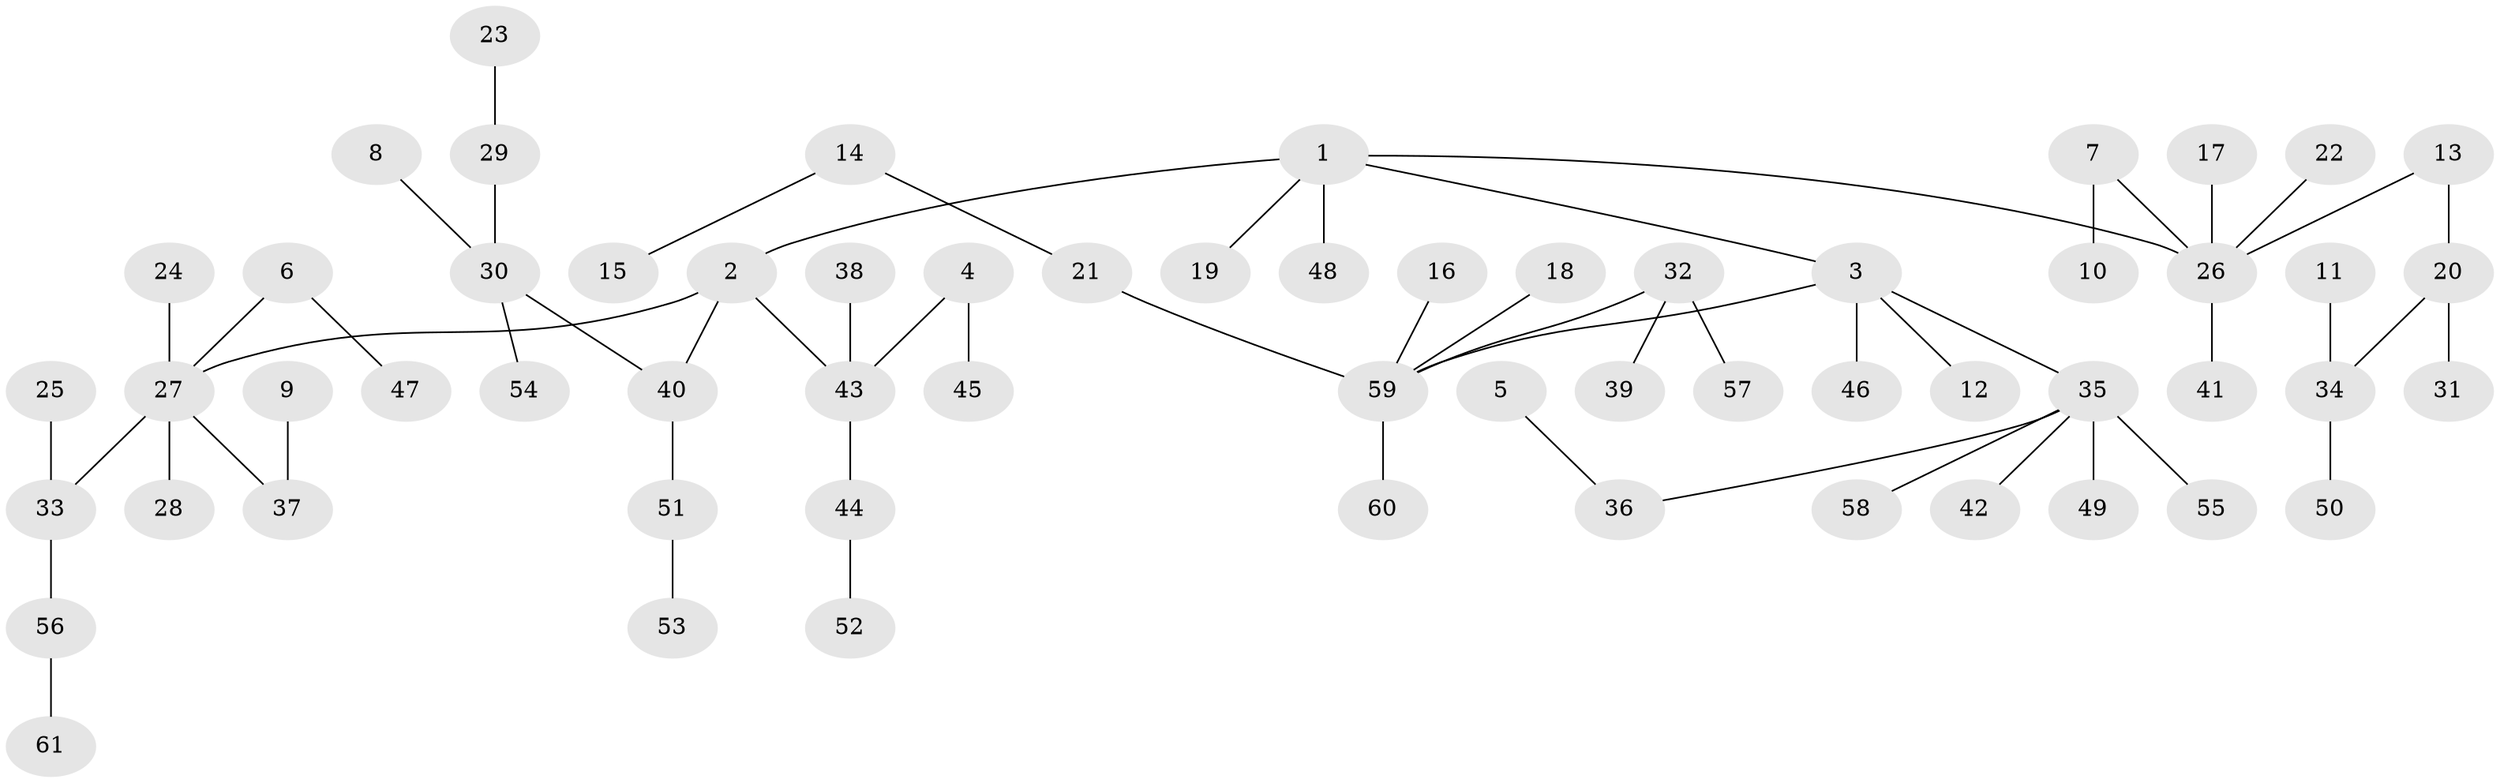 // original degree distribution, {3: 0.13934426229508196, 4: 0.04918032786885246, 5: 0.04918032786885246, 7: 0.01639344262295082, 1: 0.48360655737704916, 2: 0.26229508196721313}
// Generated by graph-tools (version 1.1) at 2025/50/03/09/25 03:50:20]
// undirected, 61 vertices, 60 edges
graph export_dot {
graph [start="1"]
  node [color=gray90,style=filled];
  1;
  2;
  3;
  4;
  5;
  6;
  7;
  8;
  9;
  10;
  11;
  12;
  13;
  14;
  15;
  16;
  17;
  18;
  19;
  20;
  21;
  22;
  23;
  24;
  25;
  26;
  27;
  28;
  29;
  30;
  31;
  32;
  33;
  34;
  35;
  36;
  37;
  38;
  39;
  40;
  41;
  42;
  43;
  44;
  45;
  46;
  47;
  48;
  49;
  50;
  51;
  52;
  53;
  54;
  55;
  56;
  57;
  58;
  59;
  60;
  61;
  1 -- 2 [weight=1.0];
  1 -- 3 [weight=1.0];
  1 -- 19 [weight=1.0];
  1 -- 26 [weight=1.0];
  1 -- 48 [weight=1.0];
  2 -- 27 [weight=1.0];
  2 -- 40 [weight=1.0];
  2 -- 43 [weight=1.0];
  3 -- 12 [weight=1.0];
  3 -- 35 [weight=1.0];
  3 -- 46 [weight=1.0];
  3 -- 59 [weight=1.0];
  4 -- 43 [weight=1.0];
  4 -- 45 [weight=1.0];
  5 -- 36 [weight=1.0];
  6 -- 27 [weight=1.0];
  6 -- 47 [weight=1.0];
  7 -- 10 [weight=1.0];
  7 -- 26 [weight=1.0];
  8 -- 30 [weight=1.0];
  9 -- 37 [weight=1.0];
  11 -- 34 [weight=1.0];
  13 -- 20 [weight=1.0];
  13 -- 26 [weight=1.0];
  14 -- 15 [weight=1.0];
  14 -- 21 [weight=1.0];
  16 -- 59 [weight=1.0];
  17 -- 26 [weight=1.0];
  18 -- 59 [weight=1.0];
  20 -- 31 [weight=1.0];
  20 -- 34 [weight=1.0];
  21 -- 59 [weight=1.0];
  22 -- 26 [weight=1.0];
  23 -- 29 [weight=1.0];
  24 -- 27 [weight=1.0];
  25 -- 33 [weight=1.0];
  26 -- 41 [weight=1.0];
  27 -- 28 [weight=1.0];
  27 -- 33 [weight=1.0];
  27 -- 37 [weight=1.0];
  29 -- 30 [weight=1.0];
  30 -- 40 [weight=1.0];
  30 -- 54 [weight=1.0];
  32 -- 39 [weight=1.0];
  32 -- 57 [weight=1.0];
  32 -- 59 [weight=1.0];
  33 -- 56 [weight=1.0];
  34 -- 50 [weight=1.0];
  35 -- 36 [weight=1.0];
  35 -- 42 [weight=1.0];
  35 -- 49 [weight=1.0];
  35 -- 55 [weight=1.0];
  35 -- 58 [weight=1.0];
  38 -- 43 [weight=1.0];
  40 -- 51 [weight=1.0];
  43 -- 44 [weight=1.0];
  44 -- 52 [weight=1.0];
  51 -- 53 [weight=1.0];
  56 -- 61 [weight=1.0];
  59 -- 60 [weight=1.0];
}
